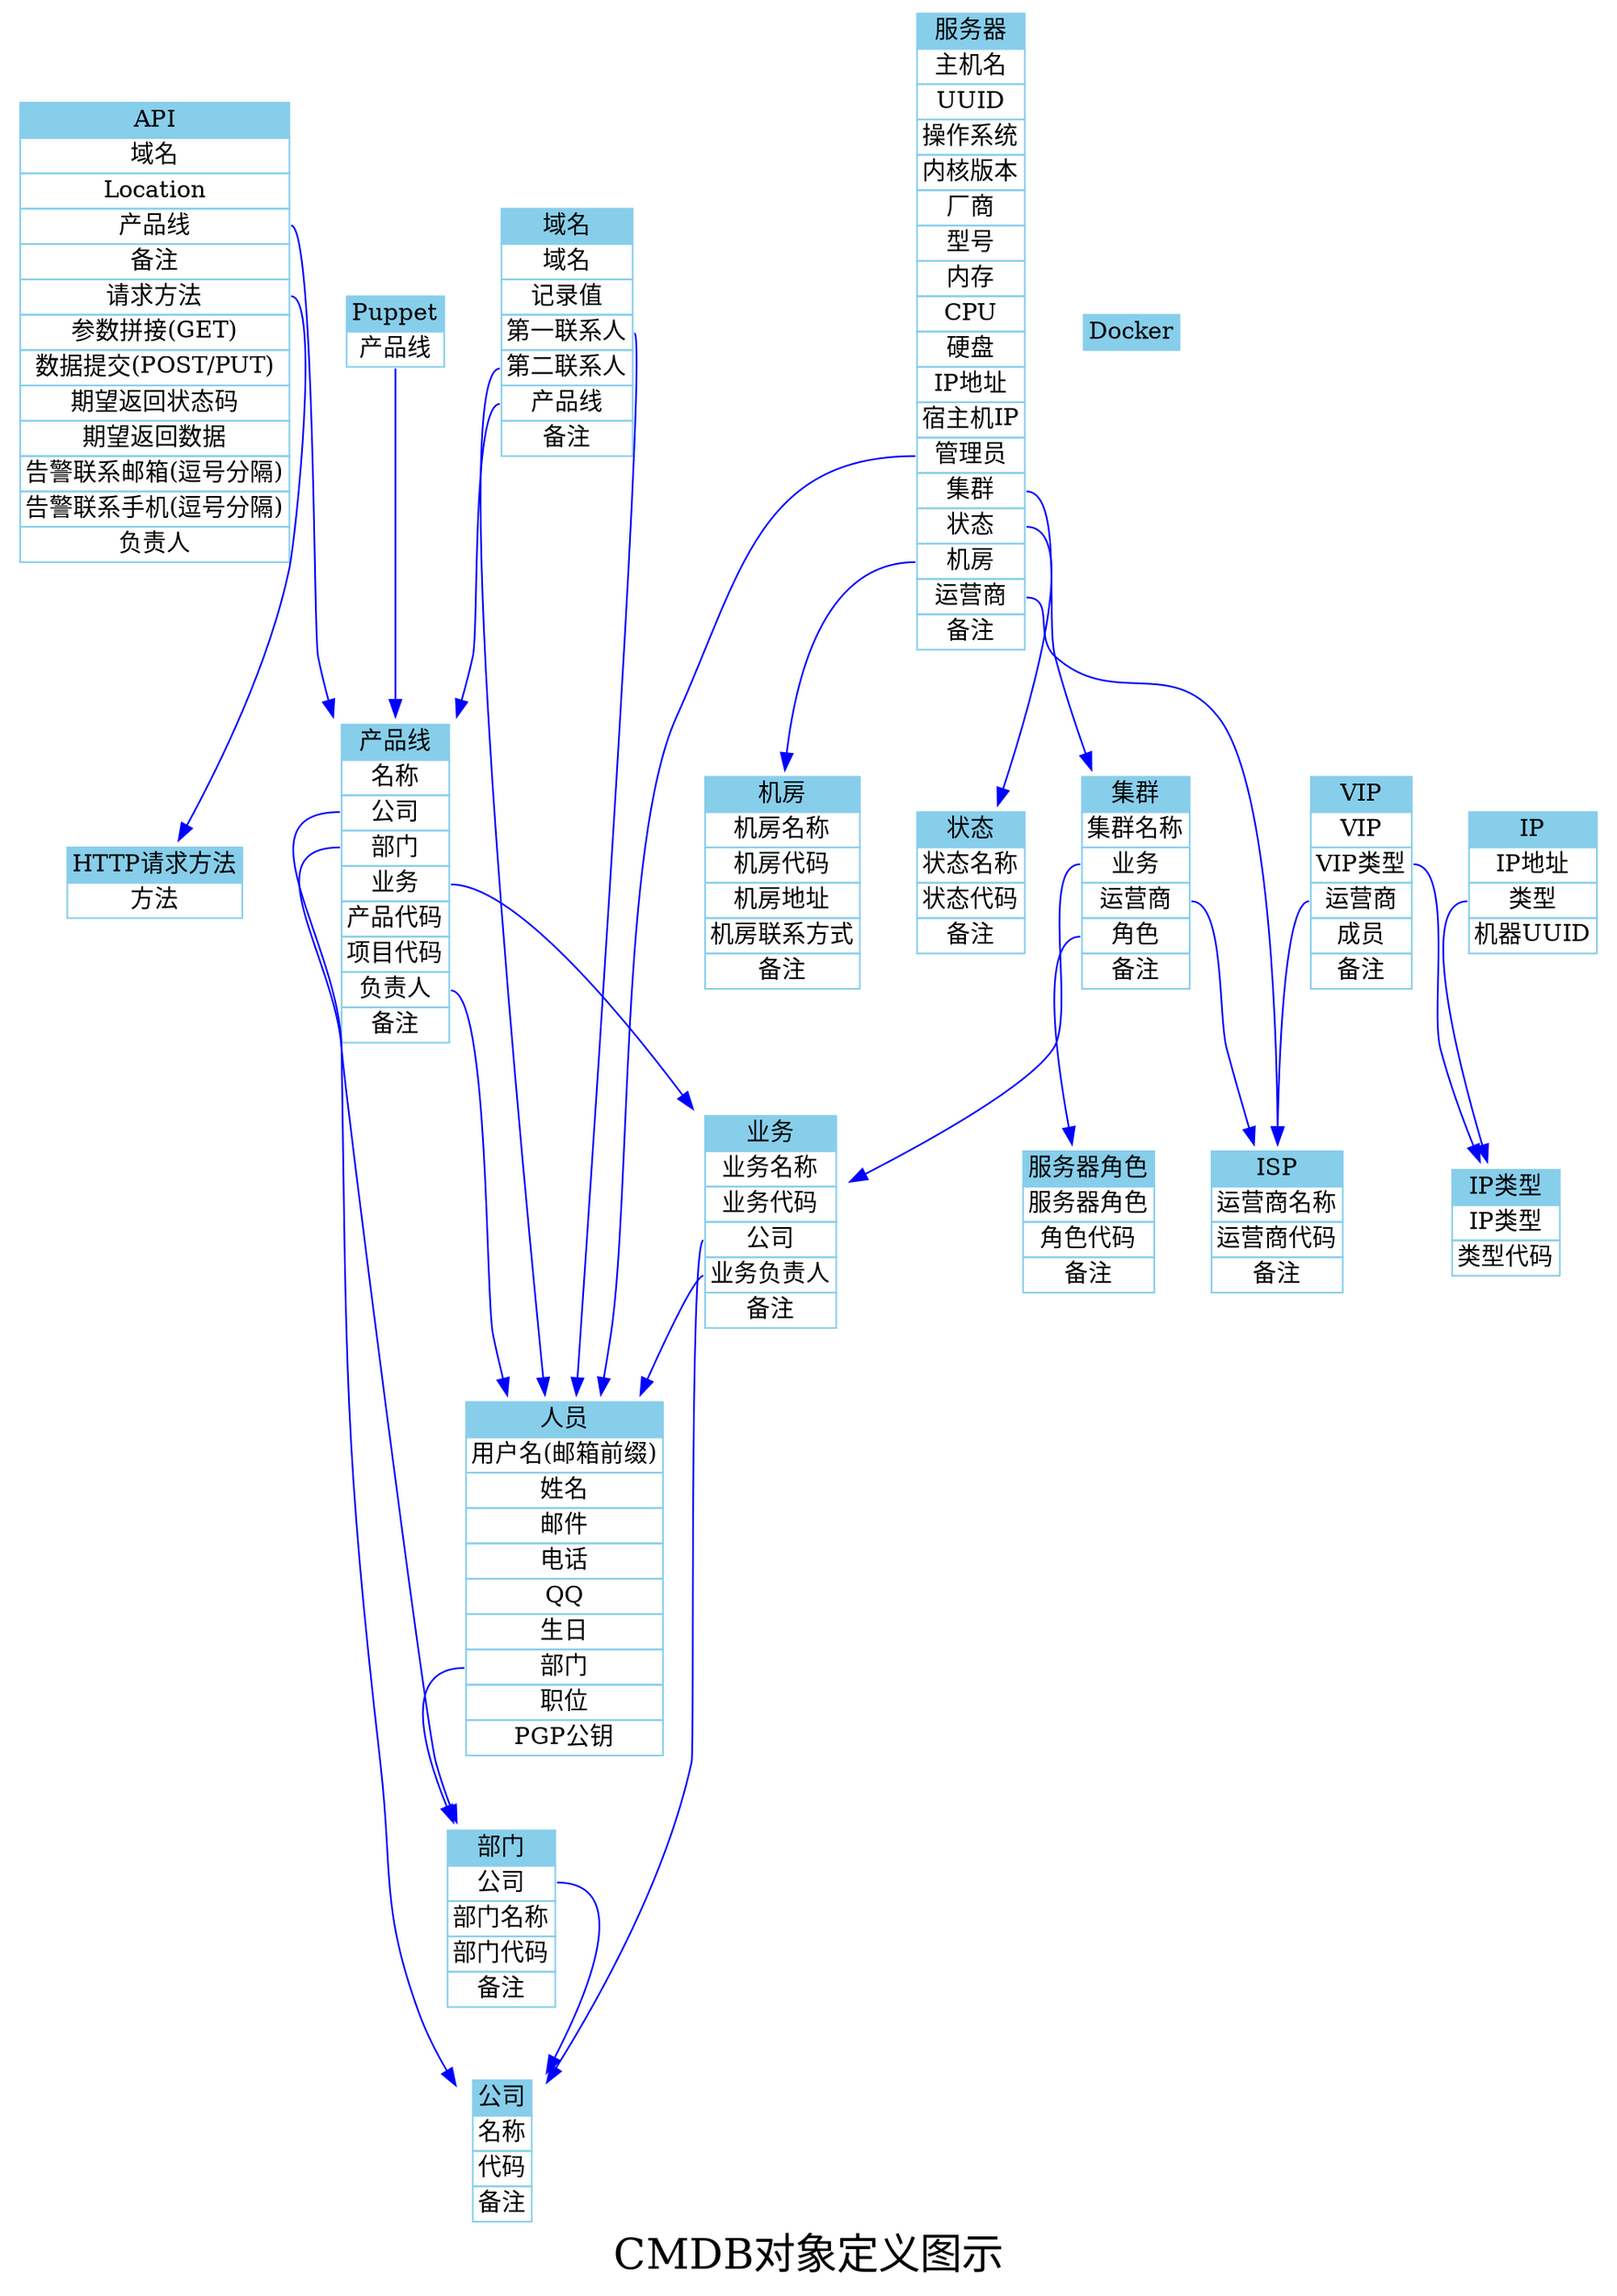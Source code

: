 digraph cmdb {
 label="CMDB对象定义图示"; 
fontsize=25;
 rankdir=TB;
        "HTTP请求方法" [color="skyblue", shape="plaintext", label=<<table border="0" cellborder="1" cellspacing="0" align="left"><tr><td bgcolor="skyblue">HTTP请求方法</td></tr><tr><td port="method">方法</td></tr></table>>];
        "IP类型" [color="skyblue", shape="plaintext", label=<<table border="0" cellborder="1" cellspacing="0" align="left"><tr><td bgcolor="skyblue">IP类型</td></tr><tr><td port="iptype">IP类型</td></tr><tr><td port="code">类型代码</td></tr></table>>];
        "ISP" [color="skyblue", shape="plaintext", label=<<table border="0" cellborder="1" cellspacing="0" align="left"><tr><td bgcolor="skyblue">ISP</td></tr><tr><td port="isp">运营商名称</td></tr><tr><td port="code">运营商代码</td></tr><tr><td port="comment">备注</td></tr></table>>];
        "部门":corp -> "公司" [color="blue",side="l"];
        "部门" [color="skyblue", shape="plaintext", label=<<table border="0" cellborder="1" cellspacing="0" align="left"><tr><td bgcolor="skyblue">部门</td></tr><tr><td port="corp">公司</td></tr><tr><td port="name">部门名称</td></tr><tr><td port="code">部门代码</td></tr><tr><td port="comment">备注</td></tr></table>>];
        "产品线":corp -> "公司" [color="blue",side="l"];
        "产品线":derp -> "部门" [color="blue",side="l"];
        "产品线":business -> "业务" [color="blue",side="l"];
        "产品线":contact -> "人员" [color="blue",side="l"];
        "产品线" [color="skyblue", shape="plaintext", label=<<table border="0" cellborder="1" cellspacing="0" align="left"><tr><td bgcolor="skyblue">产品线</td></tr><tr><td port="name">名称</td></tr><tr><td port="corp">公司</td></tr><tr><td port="derp">部门</td></tr><tr><td port="business">业务</td></tr><tr><td port="product">产品代码</td></tr><tr><td port="project">项目代码</td></tr><tr><td port="contact">负责人</td></tr><tr><td port="comment">备注</td></tr></table>>];
        "服务器角色" [color="skyblue", shape="plaintext", label=<<table border="0" cellborder="1" cellspacing="0" align="left"><tr><td bgcolor="skyblue">服务器角色</td></tr><tr><td port="role">服务器角色</td></tr><tr><td port="code">角色代码</td></tr><tr><td port="comment">备注</td></tr></table>>];
        "公司" [color="skyblue", shape="plaintext", label=<<table border="0" cellborder="1" cellspacing="0" align="left"><tr><td bgcolor="skyblue">公司</td></tr><tr><td port="name">名称</td></tr><tr><td port="code">代码</td></tr><tr><td port="comment">备注</td></tr></table>>];
        "机房" [color="skyblue", shape="plaintext", label=<<table border="0" cellborder="1" cellspacing="0" align="left"><tr><td bgcolor="skyblue">机房</td></tr><tr><td port="idc">机房名称</td></tr><tr><td port="code">机房代码</td></tr><tr><td port="address">机房地址</td></tr><tr><td port="contact">机房联系方式</td></tr><tr><td port="comment">备注</td></tr></table>>];
        "集群":business -> "业务" [color="blue",side="l"];
        "集群":isp -> "ISP" [color="blue",side="l"];
        "集群":role -> "服务器角色" [color="blue",side="l"];
        "集群" [color="skyblue", shape="plaintext", label=<<table border="0" cellborder="1" cellspacing="0" align="left"><tr><td bgcolor="skyblue">集群</td></tr><tr><td port="name">集群名称</td></tr><tr><td port="business">业务</td></tr><tr><td port="isp">运营商</td></tr><tr><td port="role">角色</td></tr><tr><td port="comment">备注</td></tr></table>>];
        "人员":depart -> "部门" [color="blue",side="l"];
        "人员" [color="skyblue", shape="plaintext", label=<<table border="0" cellborder="1" cellspacing="0" align="left"><tr><td bgcolor="skyblue">人员</td></tr><tr><td port="staff">用户名(邮箱前缀)</td></tr><tr><td port="name">姓名</td></tr><tr><td port="email">邮件</td></tr><tr><td port="phone">电话</td></tr><tr><td port="qq">QQ</td></tr><tr><td port="birth">生日</td></tr><tr><td port="depart">部门</td></tr><tr><td port="title">职位</td></tr><tr><td port="pgppub">PGP公钥</td></tr></table>>];
        "业务":corp -> "公司" [color="blue",side="l"];
        "业务":contact -> "人员" [color="blue",side="l"];
        "业务" [color="skyblue", shape="plaintext", label=<<table border="0" cellborder="1" cellspacing="0" align="left"><tr><td bgcolor="skyblue">业务</td></tr><tr><td port="name">业务名称</td></tr><tr><td port="code">业务代码</td></tr><tr><td port="corp">公司</td></tr><tr><td port="contact">业务负责人</td></tr><tr><td port="comment">备注</td></tr></table>>];
        "状态" [color="skyblue", shape="plaintext", label=<<table border="0" cellborder="1" cellspacing="0" align="left"><tr><td bgcolor="skyblue">状态</td></tr><tr><td port="status">状态名称</td></tr><tr><td port="code">状态代码</td></tr><tr><td port="comment">备注</td></tr></table>>];
        "API":product -> "产品线" [color="blue",side="l"];
        "API":method -> "HTTP请求方法" [color="blue",side="l"];
        "API" [color="skyblue", shape="plaintext", label=<<table border="0" cellborder="1" cellspacing="0" align="left"><tr><td bgcolor="skyblue">API</td></tr><tr><td port="domain">域名</td></tr><tr><td port="location">Location</td></tr><tr><td port="product">产品线</td></tr><tr><td port="comment">备注</td></tr><tr><td port="method">请求方法</td></tr><tr><td port="param">参数拼接(GET)</td></tr><tr><td port="data">数据提交(POST/PUT)</td></tr><tr><td port="responsecode">期望返回状态码</td></tr><tr><td port="responsedata">期望返回数据</td></tr><tr><td port="alertemail">告警联系邮箱(逗号分隔)</td></tr><tr><td port="alertphone">告警联系手机(逗号分隔)</td></tr><tr><td port="contact">负责人</td></tr></table>>];
        "Docker" [color="skyblue", shape="plaintext", label=<<table border="0" cellborder="1" cellspacing="0" align="left"><tr><td bgcolor="skyblue">Docker</td></tr></table>>];
        "Puppet":product -> "产品线" [color="blue",side="l"];
        "Puppet" [color="skyblue", shape="plaintext", label=<<table border="0" cellborder="1" cellspacing="0" align="left"><tr><td bgcolor="skyblue">Puppet</td></tr><tr><td port="product">产品线</td></tr></table>>];
        "IP":iptype -> "IP类型" [color="blue",side="l"];
        "IP" [color="skyblue", shape="plaintext", label=<<table border="0" cellborder="1" cellspacing="0" align="left"><tr><td bgcolor="skyblue">IP</td></tr><tr><td port="ip">IP地址</td></tr><tr><td port="iptype">类型</td></tr><tr><td port="uuid">机器UUID</td></tr></table>>];
        "VIP":type -> "IP类型" [color="blue",side="l"];
        "VIP":isp -> "ISP" [color="blue",side="l"];
        "VIP" [color="skyblue", shape="plaintext", label=<<table border="0" cellborder="1" cellspacing="0" align="left"><tr><td bgcolor="skyblue">VIP</td></tr><tr><td port="ip">VIP</td></tr><tr><td port="type">VIP类型</td></tr><tr><td port="isp">运营商</td></tr><tr><td port="member">成员</td></tr><tr><td port="comment">备注</td></tr></table>>];
        "服务器":administrator -> "人员" [color="blue",side="l"];
        "服务器":cluster -> "集群" [color="blue",side="l"];
        "服务器":status -> "状态" [color="blue",side="l"];
        "服务器":location -> "机房" [color="blue",side="l"];
        "服务器":isp -> "ISP" [color="blue",side="l"];
        "服务器" [color="skyblue", shape="plaintext", label=<<table border="0" cellborder="1" cellspacing="0" align="left"><tr><td bgcolor="skyblue">服务器</td></tr><tr><td port="hostname">主机名</td></tr><tr><td port="uuid">UUID</td></tr><tr><td port="system">操作系统</td></tr><tr><td port="kernel">内核版本</td></tr><tr><td port="vendor">厂商</td></tr><tr><td port="model">型号</td></tr><tr><td port="mem">内存</td></tr><tr><td port="cpu">CPU</td></tr><tr><td port="disk">硬盘</td></tr><tr><td port="ip">IP地址</td></tr><tr><td port="hypervisor-ip">宿主机IP</td></tr><tr><td port="administrator">管理员</td></tr><tr><td port="cluster">集群</td></tr><tr><td port="status">状态</td></tr><tr><td port="location">机房</td></tr><tr><td port="isp">运营商</td></tr><tr><td port="comment">备注</td></tr></table>>];
        "域名":contact1 -> "人员" [color="blue",side="l"];
        "域名":contact2 -> "人员" [color="blue",side="l"];
        "域名":product -> "产品线" [color="blue",side="l"];
        "域名" [color="skyblue", shape="plaintext", label=<<table border="0" cellborder="1" cellspacing="0" align="left"><tr><td bgcolor="skyblue">域名</td></tr><tr><td port="domain">域名</td></tr><tr><td port="record">记录值</td></tr><tr><td port="contact1">第一联系人</td></tr><tr><td port="contact2">第二联系人</td></tr><tr><td port="product">产品线</td></tr><tr><td port="comment">备注</td></tr></table>>];
}
